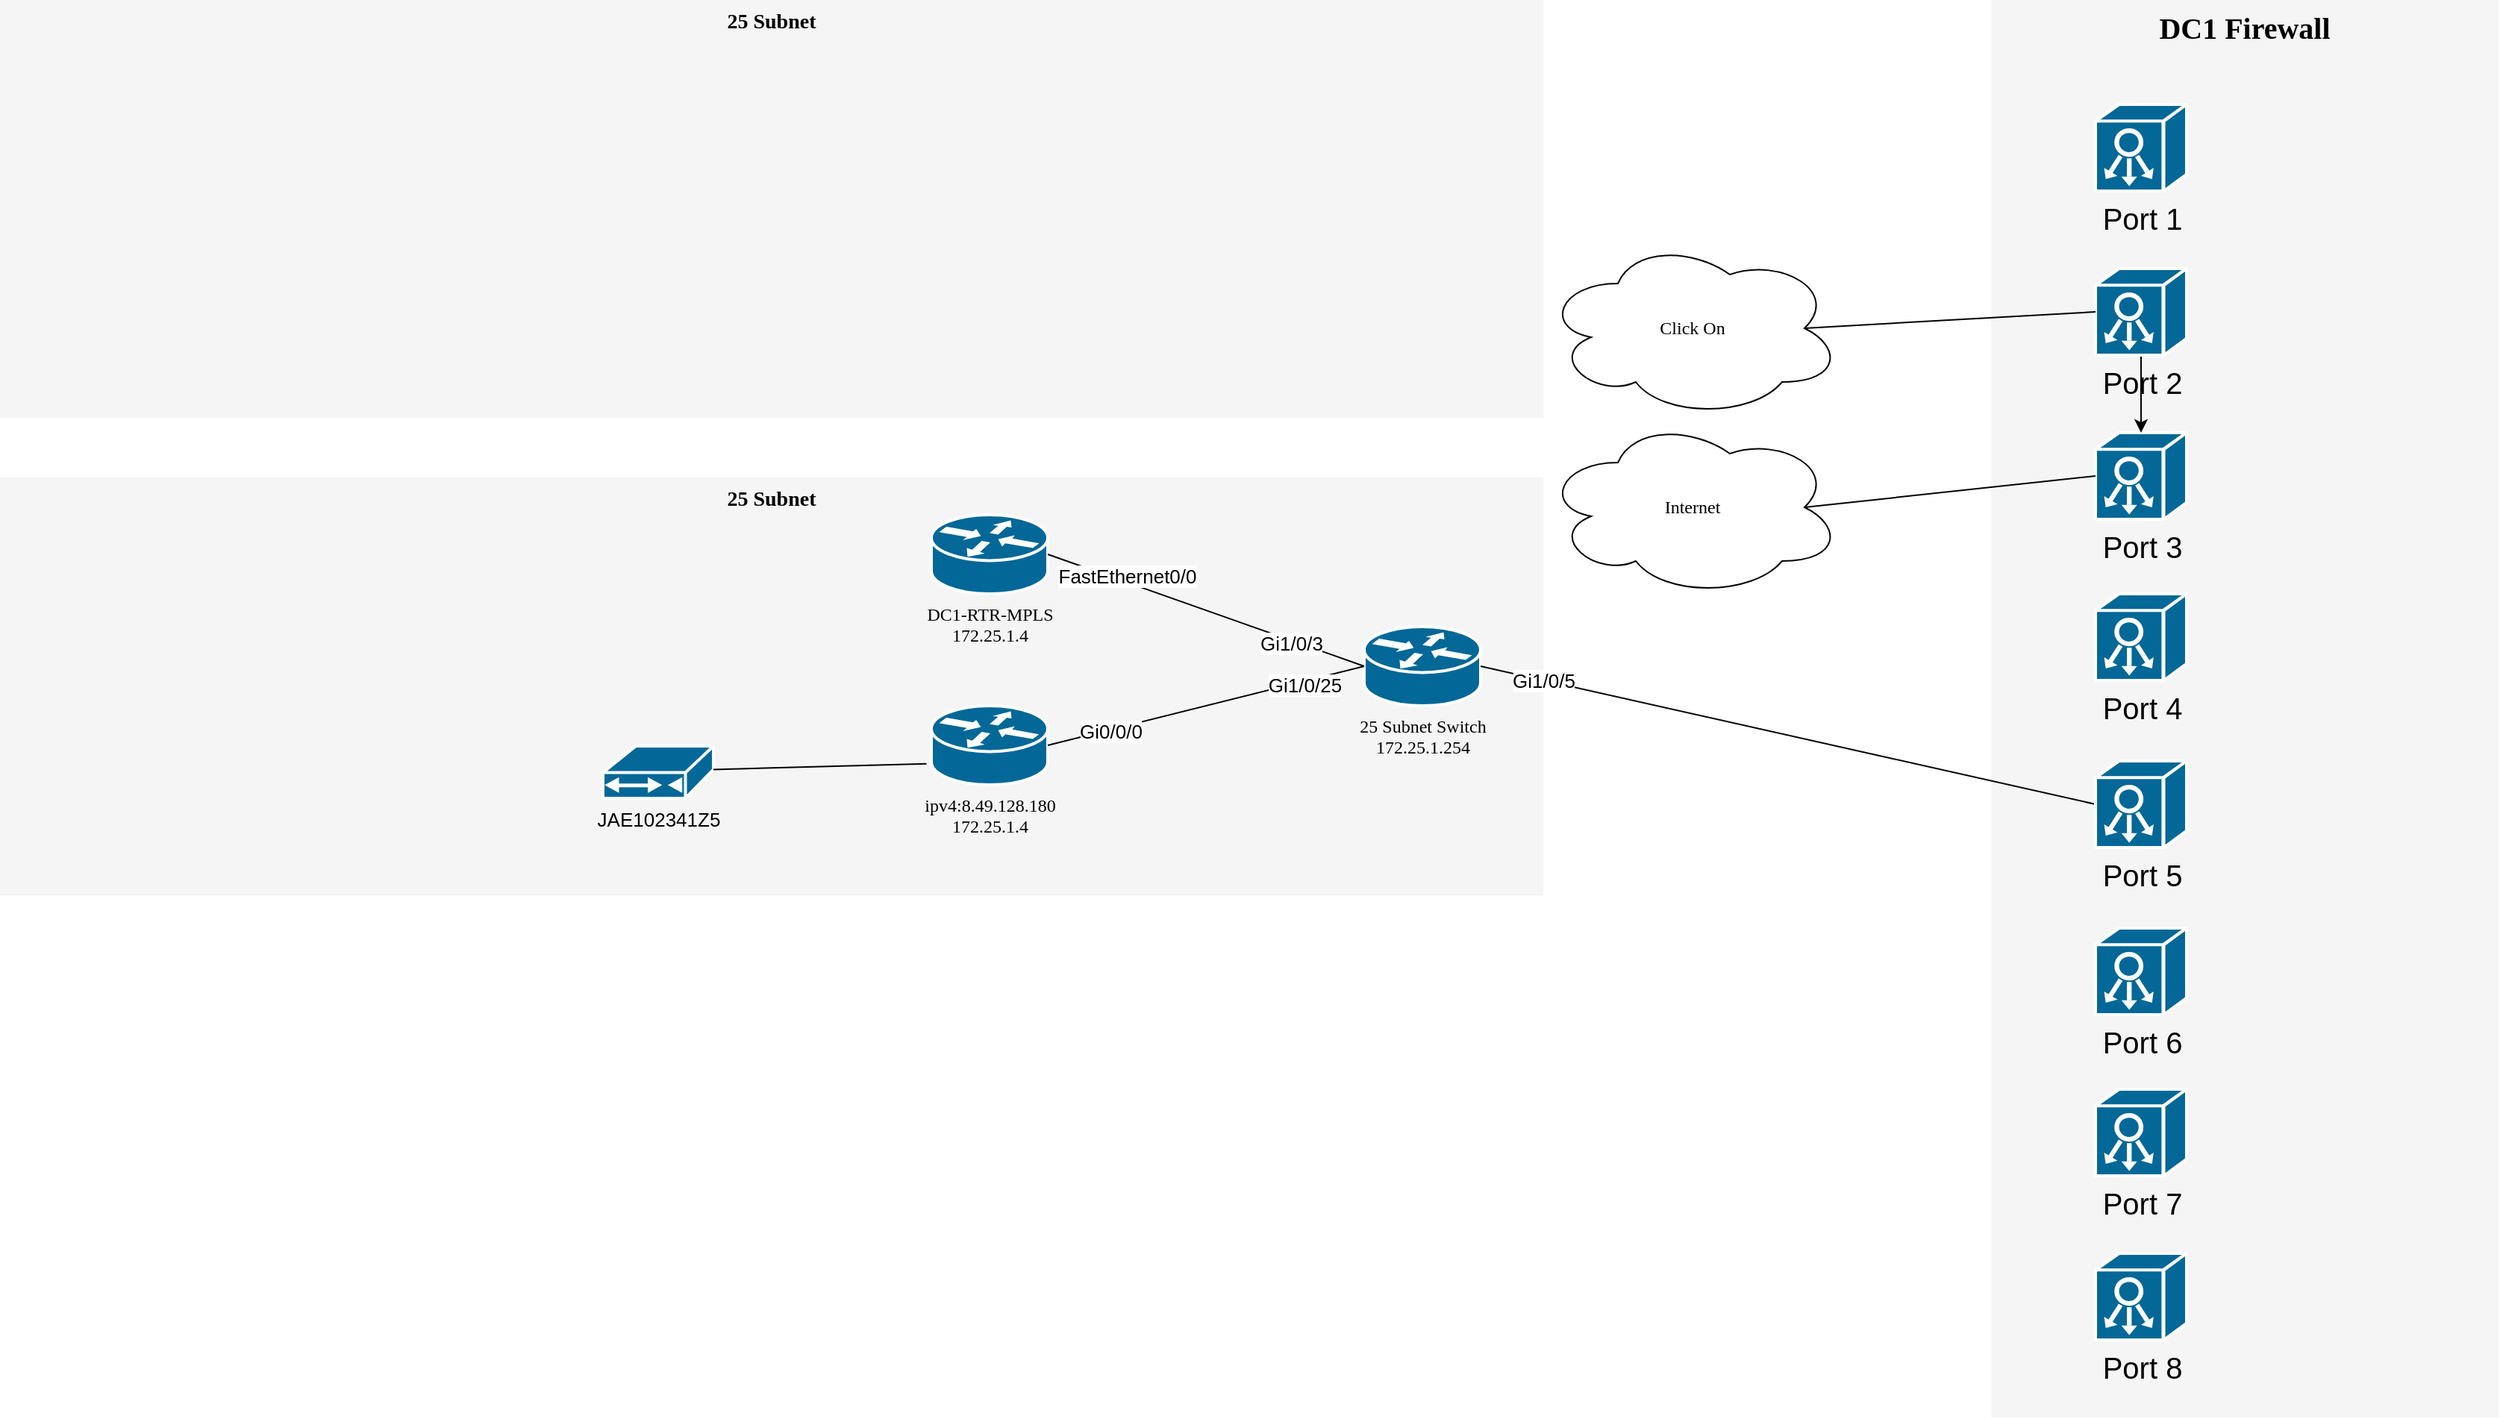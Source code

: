<mxfile version="17.1.3" type="github">
  <diagram name="Page-1" id="c37626ed-c26b-45fb-9056-f9ebc6bb27b6">
    <mxGraphModel dx="1689" dy="1111" grid="1" gridSize="10" guides="1" tooltips="1" connect="1" arrows="1" fold="1" page="1" pageScale="1" pageWidth="1100" pageHeight="850" background="none" math="0" shadow="0">
      <root>
        <mxCell id="0" />
        <mxCell id="1" parent="0" />
        <mxCell id="3WLnzOLtjU4_gYLpF9Gq-20" value="25 Subnet" style="whiteSpace=wrap;html=1;rounded=0;shadow=0;comic=0;strokeWidth=1;fontFamily=Verdana;fontSize=14;fillColor=#f5f5f5;strokeColor=none;fontStyle=1;verticalAlign=top;" vertex="1" parent="1">
          <mxGeometry x="366" y="560" width="1034" height="280" as="geometry" />
        </mxCell>
        <mxCell id="1c7a67bf8fd3230f-83" value="&lt;font style=&quot;font-size: 20px&quot;&gt;DC1 Firewall&lt;/font&gt;" style="whiteSpace=wrap;html=1;rounded=0;shadow=0;comic=0;strokeWidth=1;fontFamily=Verdana;fontSize=14;fillColor=#f5f5f5;strokeColor=none;verticalAlign=top;fontStyle=1" parent="1" vertex="1">
          <mxGeometry x="1700" y="240" width="340" height="950" as="geometry" />
        </mxCell>
        <mxCell id="1c7a67bf8fd3230f-80" value="25 Subnet" style="whiteSpace=wrap;html=1;rounded=0;shadow=0;comic=0;strokeWidth=1;fontFamily=Verdana;fontSize=14;fillColor=#f5f5f5;strokeColor=none;fontStyle=1;verticalAlign=top;" parent="1" vertex="1">
          <mxGeometry x="366" y="240" width="1034" height="280" as="geometry" />
        </mxCell>
        <mxCell id="1c7a67bf8fd3230f-15" value="Internet" style="ellipse;shape=cloud;whiteSpace=wrap;html=1;rounded=0;shadow=0;comic=0;strokeWidth=1;fontFamily=Verdana;fontSize=12;" parent="1" vertex="1">
          <mxGeometry x="1400" y="520" width="200" height="120" as="geometry" />
        </mxCell>
        <mxCell id="1c7a67bf8fd3230f-46" value="25 Subnet Switch&lt;br&gt;172.25.1.254" style="shape=mxgraph.cisco.routers.router;html=1;dashed=0;fillColor=#036897;strokeColor=#ffffff;strokeWidth=2;verticalLabelPosition=bottom;verticalAlign=top;rounded=0;shadow=0;comic=0;fontFamily=Verdana;fontSize=12;" parent="1" vertex="1">
          <mxGeometry x="1280" y="660" width="78" height="53" as="geometry" />
        </mxCell>
        <mxCell id="3WLnzOLtjU4_gYLpF9Gq-2" value="" style="endArrow=none;html=1;rounded=0;entryX=0;entryY=0.5;entryDx=0;entryDy=0;entryPerimeter=0;exitX=1;exitY=0.5;exitDx=0;exitDy=0;exitPerimeter=0;" edge="1" parent="1" source="1c7a67bf8fd3230f-46" target="3WLnzOLtjU4_gYLpF9Gq-9">
          <mxGeometry width="50" height="50" relative="1" as="geometry">
            <mxPoint x="850" y="470" as="sourcePoint" />
            <mxPoint x="1049.36" y="346.42" as="targetPoint" />
          </mxGeometry>
        </mxCell>
        <mxCell id="3WLnzOLtjU4_gYLpF9Gq-3" value="&lt;font style=&quot;font-size: 13px&quot;&gt;Gi1/0/5&lt;/font&gt;" style="edgeLabel;html=1;align=center;verticalAlign=middle;resizable=0;points=[];fontSize=13;" vertex="1" connectable="0" parent="3WLnzOLtjU4_gYLpF9Gq-2">
          <mxGeometry x="-0.791" relative="1" as="geometry">
            <mxPoint x="-1" as="offset" />
          </mxGeometry>
        </mxCell>
        <mxCell id="3WLnzOLtjU4_gYLpF9Gq-5" value="Port 1" style="shape=mxgraph.cisco.controllers_and_modules.system_controller;sketch=0;html=1;pointerEvents=1;dashed=0;fillColor=#036897;strokeColor=#ffffff;strokeWidth=2;verticalLabelPosition=bottom;verticalAlign=top;align=center;outlineConnect=0;fontSize=20;" vertex="1" parent="1">
          <mxGeometry x="1770" y="310" width="61" height="58" as="geometry" />
        </mxCell>
        <mxCell id="3WLnzOLtjU4_gYLpF9Gq-6" value="Port 6" style="shape=mxgraph.cisco.controllers_and_modules.system_controller;sketch=0;html=1;pointerEvents=1;dashed=0;fillColor=#036897;strokeColor=#ffffff;strokeWidth=2;verticalLabelPosition=bottom;verticalAlign=top;align=center;outlineConnect=0;fontSize=20;" vertex="1" parent="1">
          <mxGeometry x="1770" y="862" width="61" height="58" as="geometry" />
        </mxCell>
        <mxCell id="3WLnzOLtjU4_gYLpF9Gq-7" value="Port 7" style="shape=mxgraph.cisco.controllers_and_modules.system_controller;sketch=0;html=1;pointerEvents=1;dashed=0;fillColor=#036897;strokeColor=#ffffff;strokeWidth=2;verticalLabelPosition=bottom;verticalAlign=top;align=center;outlineConnect=0;fontSize=20;" vertex="1" parent="1">
          <mxGeometry x="1770" y="970" width="61" height="58" as="geometry" />
        </mxCell>
        <mxCell id="3WLnzOLtjU4_gYLpF9Gq-8" value="Port 8" style="shape=mxgraph.cisco.controllers_and_modules.system_controller;sketch=0;html=1;pointerEvents=1;dashed=0;fillColor=#036897;strokeColor=#ffffff;strokeWidth=2;verticalLabelPosition=bottom;verticalAlign=top;align=center;outlineConnect=0;fontSize=20;" vertex="1" parent="1">
          <mxGeometry x="1770" y="1080" width="61" height="58" as="geometry" />
        </mxCell>
        <mxCell id="3WLnzOLtjU4_gYLpF9Gq-9" value="Port 5" style="shape=mxgraph.cisco.controllers_and_modules.system_controller;sketch=0;html=1;pointerEvents=1;dashed=0;fillColor=#036897;strokeColor=#ffffff;strokeWidth=2;verticalLabelPosition=bottom;verticalAlign=top;align=center;outlineConnect=0;fontSize=20;" vertex="1" parent="1">
          <mxGeometry x="1770" y="750" width="61" height="58" as="geometry" />
        </mxCell>
        <mxCell id="3WLnzOLtjU4_gYLpF9Gq-10" value="Port 3" style="shape=mxgraph.cisco.controllers_and_modules.system_controller;sketch=0;html=1;pointerEvents=1;dashed=0;fillColor=#036897;strokeColor=#ffffff;strokeWidth=2;verticalLabelPosition=bottom;verticalAlign=top;align=center;outlineConnect=0;fontSize=20;" vertex="1" parent="1">
          <mxGeometry x="1770" y="530" width="61" height="58" as="geometry" />
        </mxCell>
        <mxCell id="3WLnzOLtjU4_gYLpF9Gq-11" value="Port 4" style="shape=mxgraph.cisco.controllers_and_modules.system_controller;sketch=0;html=1;pointerEvents=1;dashed=0;fillColor=#036897;strokeColor=#ffffff;strokeWidth=2;verticalLabelPosition=bottom;verticalAlign=top;align=center;outlineConnect=0;fontSize=20;" vertex="1" parent="1">
          <mxGeometry x="1770" y="638" width="61" height="58" as="geometry" />
        </mxCell>
        <mxCell id="3WLnzOLtjU4_gYLpF9Gq-13" value="" style="edgeStyle=orthogonalEdgeStyle;rounded=0;orthogonalLoop=1;jettySize=auto;html=1;fontSize=20;" edge="1" parent="1" source="3WLnzOLtjU4_gYLpF9Gq-12" target="3WLnzOLtjU4_gYLpF9Gq-10">
          <mxGeometry relative="1" as="geometry" />
        </mxCell>
        <mxCell id="3WLnzOLtjU4_gYLpF9Gq-12" value="Port 2" style="shape=mxgraph.cisco.controllers_and_modules.system_controller;sketch=0;html=1;pointerEvents=1;dashed=0;fillColor=#036897;strokeColor=#ffffff;strokeWidth=2;verticalLabelPosition=bottom;verticalAlign=top;align=center;outlineConnect=0;fontSize=20;" vertex="1" parent="1">
          <mxGeometry x="1770" y="420" width="61" height="58" as="geometry" />
        </mxCell>
        <mxCell id="3WLnzOLtjU4_gYLpF9Gq-14" value="" style="endArrow=none;html=1;rounded=0;fontSize=20;exitX=0.875;exitY=0.5;exitDx=0;exitDy=0;exitPerimeter=0;entryX=0;entryY=0.5;entryDx=0;entryDy=0;entryPerimeter=0;" edge="1" parent="1" source="1c7a67bf8fd3230f-15" target="3WLnzOLtjU4_gYLpF9Gq-10">
          <mxGeometry width="50" height="50" relative="1" as="geometry">
            <mxPoint x="1630" y="560" as="sourcePoint" />
            <mxPoint x="1680" y="510" as="targetPoint" />
          </mxGeometry>
        </mxCell>
        <mxCell id="3WLnzOLtjU4_gYLpF9Gq-18" value="Click On" style="ellipse;shape=cloud;whiteSpace=wrap;html=1;rounded=0;shadow=0;comic=0;strokeWidth=1;fontFamily=Verdana;fontSize=12;" vertex="1" parent="1">
          <mxGeometry x="1400" y="400" width="200" height="120" as="geometry" />
        </mxCell>
        <mxCell id="3WLnzOLtjU4_gYLpF9Gq-19" value="" style="endArrow=none;html=1;rounded=0;fontSize=20;entryX=0;entryY=0.5;entryDx=0;entryDy=0;entryPerimeter=0;exitX=0.875;exitY=0.5;exitDx=0;exitDy=0;exitPerimeter=0;" edge="1" parent="1" source="3WLnzOLtjU4_gYLpF9Gq-18" target="3WLnzOLtjU4_gYLpF9Gq-12">
          <mxGeometry width="50" height="50" relative="1" as="geometry">
            <mxPoint x="1210" y="740" as="sourcePoint" />
            <mxPoint x="1230" y="710" as="targetPoint" />
          </mxGeometry>
        </mxCell>
        <mxCell id="3WLnzOLtjU4_gYLpF9Gq-21" value="DC1-RTR-MPLS&lt;br&gt;172.25.1.4" style="shape=mxgraph.cisco.routers.router;html=1;dashed=0;fillColor=#036897;strokeColor=#ffffff;strokeWidth=2;verticalLabelPosition=bottom;verticalAlign=top;rounded=0;shadow=0;comic=0;fontFamily=Verdana;fontSize=12;" vertex="1" parent="1">
          <mxGeometry x="990" y="585" width="78" height="53" as="geometry" />
        </mxCell>
        <mxCell id="3WLnzOLtjU4_gYLpF9Gq-24" value="ipv4:8.49.128.180&lt;br&gt;172.25.1.4" style="shape=mxgraph.cisco.routers.router;html=1;dashed=0;fillColor=#036897;strokeColor=#ffffff;strokeWidth=2;verticalLabelPosition=bottom;verticalAlign=top;rounded=0;shadow=0;comic=0;fontFamily=Verdana;fontSize=12;" vertex="1" parent="1">
          <mxGeometry x="990" y="713" width="78" height="53" as="geometry" />
        </mxCell>
        <mxCell id="3WLnzOLtjU4_gYLpF9Gq-25" value="JAE102341Z5" style="shape=mxgraph.cisco.modems_and_phones.cable_modem;sketch=0;html=1;pointerEvents=1;dashed=0;fillColor=#036897;strokeColor=#ffffff;strokeWidth=2;verticalLabelPosition=bottom;verticalAlign=top;align=center;outlineConnect=0;fontSize=13;" vertex="1" parent="1">
          <mxGeometry x="770" y="740" width="74" height="35" as="geometry" />
        </mxCell>
        <mxCell id="3WLnzOLtjU4_gYLpF9Gq-26" value="" style="endArrow=none;html=1;rounded=0;fontSize=13;exitX=1;exitY=0.5;exitDx=0;exitDy=0;exitPerimeter=0;entryX=0;entryY=0.5;entryDx=0;entryDy=0;entryPerimeter=0;" edge="1" parent="1" source="3WLnzOLtjU4_gYLpF9Gq-21" target="1c7a67bf8fd3230f-46">
          <mxGeometry width="50" height="50" relative="1" as="geometry">
            <mxPoint x="1180" y="620" as="sourcePoint" />
            <mxPoint x="1230" y="570" as="targetPoint" />
          </mxGeometry>
        </mxCell>
        <mxCell id="3WLnzOLtjU4_gYLpF9Gq-29" value="FastEthernet0/0" style="edgeLabel;html=1;align=center;verticalAlign=middle;resizable=0;points=[];fontSize=13;rotation=0;" vertex="1" connectable="0" parent="3WLnzOLtjU4_gYLpF9Gq-26">
          <mxGeometry x="-0.668" y="-2" relative="1" as="geometry">
            <mxPoint x="18" as="offset" />
          </mxGeometry>
        </mxCell>
        <mxCell id="3WLnzOLtjU4_gYLpF9Gq-30" value="Gi1/0/3" style="edgeLabel;html=1;align=center;verticalAlign=middle;resizable=0;points=[];fontSize=13;" vertex="1" connectable="0" parent="3WLnzOLtjU4_gYLpF9Gq-26">
          <mxGeometry x="0.541" y="-1" relative="1" as="geometry">
            <mxPoint as="offset" />
          </mxGeometry>
        </mxCell>
        <mxCell id="3WLnzOLtjU4_gYLpF9Gq-27" value="" style="endArrow=none;html=1;rounded=0;fontSize=13;exitX=1;exitY=0.5;exitDx=0;exitDy=0;exitPerimeter=0;entryX=0;entryY=0.5;entryDx=0;entryDy=0;entryPerimeter=0;" edge="1" parent="1" source="3WLnzOLtjU4_gYLpF9Gq-24" target="1c7a67bf8fd3230f-46">
          <mxGeometry width="50" height="50" relative="1" as="geometry">
            <mxPoint x="1180" y="620" as="sourcePoint" />
            <mxPoint x="1230" y="570" as="targetPoint" />
          </mxGeometry>
        </mxCell>
        <mxCell id="3WLnzOLtjU4_gYLpF9Gq-31" value="Gi1/0/25" style="edgeLabel;html=1;align=center;verticalAlign=middle;resizable=0;points=[];fontSize=13;" vertex="1" connectable="0" parent="3WLnzOLtjU4_gYLpF9Gq-27">
          <mxGeometry x="0.613" y="-2" relative="1" as="geometry">
            <mxPoint x="1" as="offset" />
          </mxGeometry>
        </mxCell>
        <mxCell id="3WLnzOLtjU4_gYLpF9Gq-32" value="Gi0/0/0" style="edgeLabel;html=1;align=center;verticalAlign=middle;resizable=0;points=[];fontSize=13;" vertex="1" connectable="0" parent="3WLnzOLtjU4_gYLpF9Gq-27">
          <mxGeometry x="-0.833" y="-4" relative="1" as="geometry">
            <mxPoint x="23" y="-9" as="offset" />
          </mxGeometry>
        </mxCell>
        <mxCell id="3WLnzOLtjU4_gYLpF9Gq-28" value="" style="endArrow=none;html=1;rounded=0;fontSize=13;exitX=1;exitY=0.45;exitDx=0;exitDy=0;exitPerimeter=0;entryX=-0.042;entryY=0.733;entryDx=0;entryDy=0;entryPerimeter=0;" edge="1" parent="1" source="3WLnzOLtjU4_gYLpF9Gq-25" target="3WLnzOLtjU4_gYLpF9Gq-24">
          <mxGeometry width="50" height="50" relative="1" as="geometry">
            <mxPoint x="1180" y="620" as="sourcePoint" />
            <mxPoint x="1230" y="570" as="targetPoint" />
          </mxGeometry>
        </mxCell>
      </root>
    </mxGraphModel>
  </diagram>
</mxfile>

